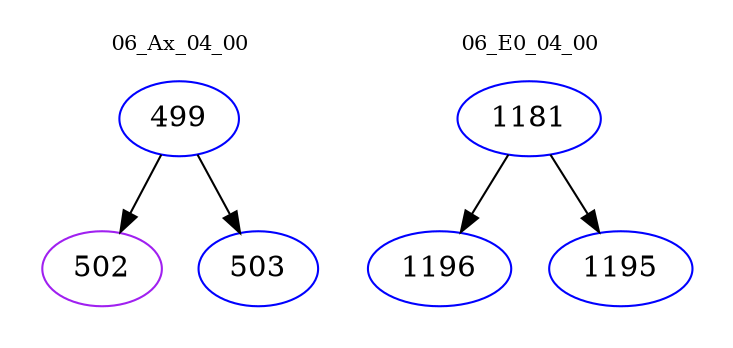 digraph{
subgraph cluster_0 {
color = white
label = "06_Ax_04_00";
fontsize=10;
T0_499 [label="499", color="blue"]
T0_499 -> T0_502 [color="black"]
T0_502 [label="502", color="purple"]
T0_499 -> T0_503 [color="black"]
T0_503 [label="503", color="blue"]
}
subgraph cluster_1 {
color = white
label = "06_E0_04_00";
fontsize=10;
T1_1181 [label="1181", color="blue"]
T1_1181 -> T1_1196 [color="black"]
T1_1196 [label="1196", color="blue"]
T1_1181 -> T1_1195 [color="black"]
T1_1195 [label="1195", color="blue"]
}
}
